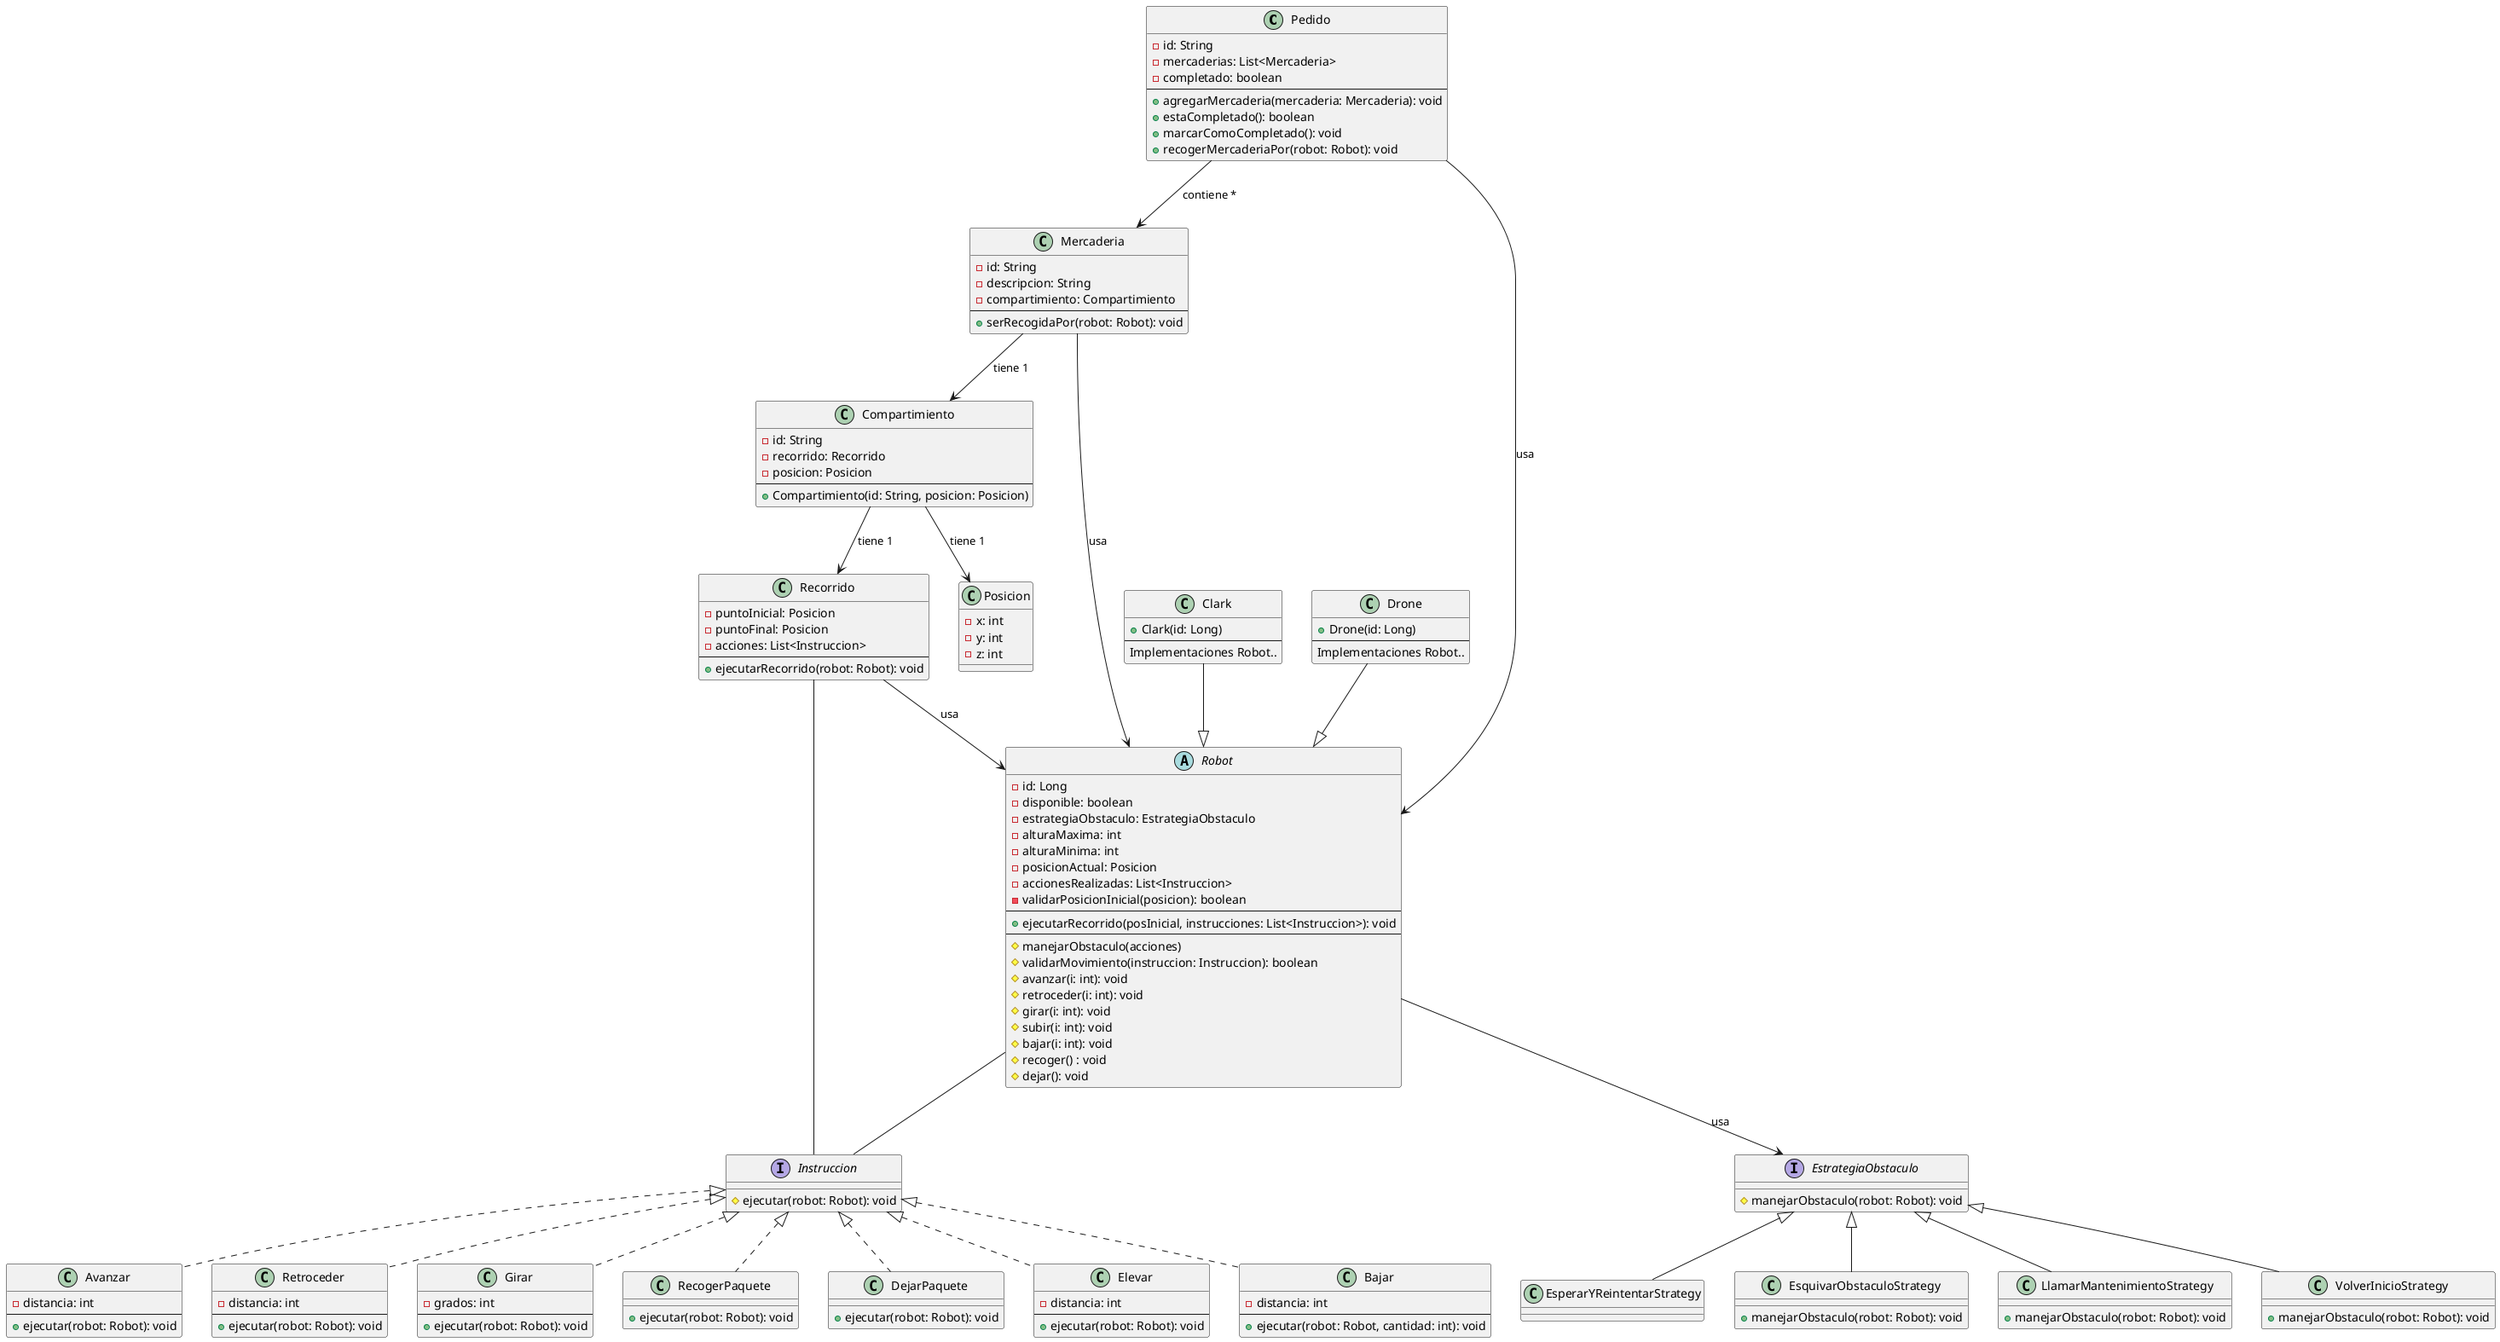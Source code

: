 @startuml

'---------------------- Clases principales ----------------------
class Pedido {
    - id: String
    - mercaderias: List<Mercaderia>
    - completado: boolean
    --
    + agregarMercaderia(mercaderia: Mercaderia): void
    + estaCompletado(): boolean
    + marcarComoCompletado(): void
    + recogerMercaderiaPor(robot: Robot): void
}

class Mercaderia {
    - id: String
    - descripcion: String
    - compartimiento: Compartimiento
    --
    + serRecogidaPor(robot: Robot): void
}

class Compartimiento {
    - id: String
    - recorrido: Recorrido
    - posicion: Posicion
    --
    + Compartimiento(id: String, posicion: Posicion)
}

class Posicion {
    - x: int
    - y: int
    - z: int
}

class Recorrido {
    - puntoInicial: Posicion
    - puntoFinal: Posicion
    - acciones: List<Instruccion>
    --
    + ejecutarRecorrido(robot: Robot): void
}


abstract class Robot {
    - id: Long
    - disponible: boolean
    - estrategiaObstaculo: EstrategiaObstaculo
    - alturaMaxima: int
    - alturaMinima: int
    - posicionActual: Posicion
    - accionesRealizadas: List<Instruccion>
    - validarPosicionInicial(posicion): boolean
    --
    + ejecutarRecorrido(posInicial, instrucciones: List<Instruccion>): void
    --
    # manejarObstaculo(acciones)
    # validarMovimiento(instruccion: Instruccion): boolean
    # avanzar(i: int): void
    # retroceder(i: int): void
    # girar(i: int): void
    # subir(i: int): void
    # bajar(i: int): void
    # recoger() : void
    # dejar(): void
}

class Clark {
    + Clark(id: Long)
    --
    Implementaciones Robot..
}

class Drone {
    + Drone(id: Long)
    --
    Implementaciones Robot..
}

interface EstrategiaObstaculo {
    # manejarObstaculo(robot: Robot): void
}

class EsquivarObstaculoStrategy {
    + manejarObstaculo(robot: Robot): void
}

class LlamarMantenimientoStrategy {
    + manejarObstaculo(robot: Robot): void
}

class VolverInicioStrategy {
    + manejarObstaculo(robot: Robot): void
}

interface Instruccion {
    # ejecutar(robot: Robot): void
}

class Avanzar implements Instruccion {
    - distancia: int
    --
    + ejecutar(robot: Robot): void
}

class Retroceder implements Instruccion {
    - distancia: int
    --
    + ejecutar(robot: Robot): void
}

class Girar implements Instruccion {
    - grados: int
    --
    + ejecutar(robot: Robot): void
}

class RecogerPaquete implements Instruccion {
    + ejecutar(robot: Robot): void
}

class DejarPaquete implements Instruccion {
    + ejecutar(robot: Robot): void
}

class Elevar implements Instruccion {
    - distancia: int
    --
    + ejecutar(robot: Robot): void
}

class Bajar implements Instruccion {
    - distancia: int
    --
    + ejecutar(robot: Robot, cantidad: int): void
}


'---------------------- Relaciones ----------------------

Pedido --> Mercaderia : contiene *
Mercaderia --> Compartimiento : tiene 1
Compartimiento --> Recorrido : tiene 1
Compartimiento --> Posicion : tiene 1
Recorrido --> Robot : usa
Mercaderia --> Robot : usa
Pedido --> Robot : usa
Robot --> EstrategiaObstaculo : usa
Clark --|> Robot
Drone --|> Robot
EstrategiaObstaculo <|-- EsquivarObstaculoStrategy
EstrategiaObstaculo <|-- LlamarMantenimientoStrategy
EstrategiaObstaculo <|-- VolverInicioStrategy
EstrategiaObstaculo <|-- EsperarYReintentarStrategy

Recorrido -- Instruccion
Robot -- Instruccion

@enduml
